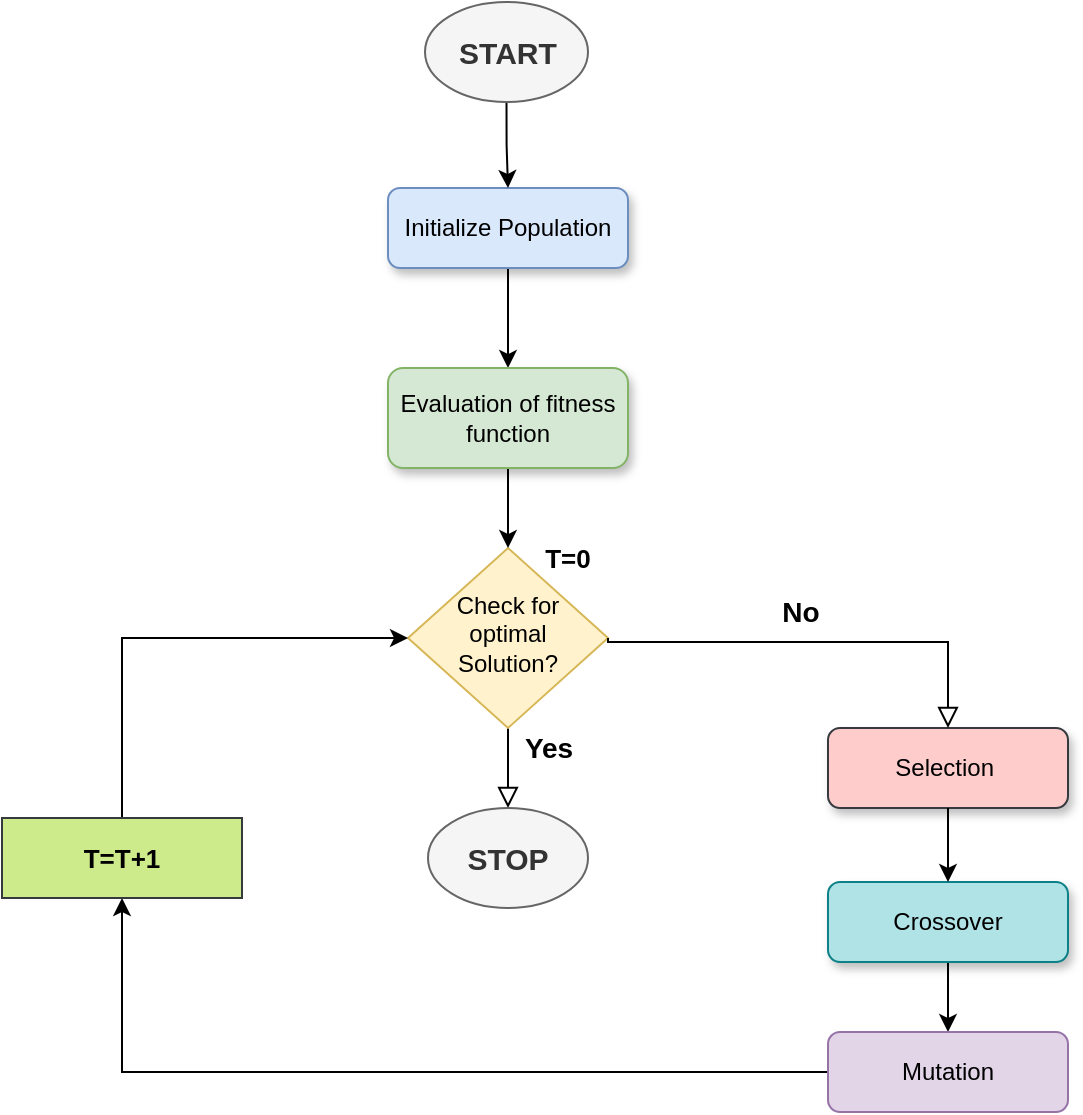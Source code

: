 <mxfile version="21.1.2" type="device">
  <diagram id="C5RBs43oDa-KdzZeNtuy" name="Page-1">
    <mxGraphModel dx="918" dy="584" grid="1" gridSize="10" guides="1" tooltips="1" connect="1" arrows="1" fold="1" page="1" pageScale="1" pageWidth="827" pageHeight="1169" math="0" shadow="0">
      <root>
        <mxCell id="WIyWlLk6GJQsqaUBKTNV-0" />
        <mxCell id="WIyWlLk6GJQsqaUBKTNV-1" parent="WIyWlLk6GJQsqaUBKTNV-0" />
        <mxCell id="ryVj8ows-NFPnC6vdifH-1" value="" style="edgeStyle=orthogonalEdgeStyle;rounded=0;orthogonalLoop=1;jettySize=auto;html=1;" parent="WIyWlLk6GJQsqaUBKTNV-1" source="WIyWlLk6GJQsqaUBKTNV-3" target="NADeT9iaP1b5Xo5kQeLV-0" edge="1">
          <mxGeometry relative="1" as="geometry" />
        </mxCell>
        <mxCell id="WIyWlLk6GJQsqaUBKTNV-3" value="Initialize Population" style="rounded=1;whiteSpace=wrap;html=1;fontSize=12;glass=0;strokeWidth=1;shadow=1;fillColor=#dae8fc;strokeColor=#6c8ebf;" parent="WIyWlLk6GJQsqaUBKTNV-1" vertex="1">
          <mxGeometry x="383" y="143" width="120" height="40" as="geometry" />
        </mxCell>
        <mxCell id="WIyWlLk6GJQsqaUBKTNV-4" value="&lt;b&gt;&lt;font style=&quot;font-size: 14px&quot;&gt;Yes&lt;/font&gt;&lt;/b&gt;" style="rounded=0;html=1;jettySize=auto;orthogonalLoop=1;fontSize=11;endArrow=block;endFill=0;endSize=8;strokeWidth=1;shadow=0;labelBackgroundColor=none;edgeStyle=orthogonalEdgeStyle;" parent="WIyWlLk6GJQsqaUBKTNV-1" source="WIyWlLk6GJQsqaUBKTNV-6" edge="1">
          <mxGeometry x="-0.5" y="20" relative="1" as="geometry">
            <mxPoint as="offset" />
            <mxPoint x="443" y="453" as="targetPoint" />
          </mxGeometry>
        </mxCell>
        <mxCell id="WIyWlLk6GJQsqaUBKTNV-6" value="Check for optimal Solution?" style="rhombus;whiteSpace=wrap;html=1;shadow=0;fontFamily=Helvetica;fontSize=12;align=center;strokeWidth=1;spacing=6;spacingTop=-4;fillColor=#fff2cc;strokeColor=#d6b656;" parent="WIyWlLk6GJQsqaUBKTNV-1" vertex="1">
          <mxGeometry x="393" y="323" width="100" height="90" as="geometry" />
        </mxCell>
        <mxCell id="WIyWlLk6GJQsqaUBKTNV-7" value="Selection&amp;nbsp;" style="rounded=1;whiteSpace=wrap;html=1;fontSize=12;glass=0;strokeWidth=1;shadow=1;fillColor=#ffcccc;strokeColor=#36393d;" parent="WIyWlLk6GJQsqaUBKTNV-1" vertex="1">
          <mxGeometry x="603" y="413" width="120" height="40" as="geometry" />
        </mxCell>
        <mxCell id="NADeT9iaP1b5Xo5kQeLV-6" value="" style="edgeStyle=orthogonalEdgeStyle;rounded=0;orthogonalLoop=1;jettySize=auto;html=1;" parent="WIyWlLk6GJQsqaUBKTNV-1" source="NADeT9iaP1b5Xo5kQeLV-0" target="WIyWlLk6GJQsqaUBKTNV-6" edge="1">
          <mxGeometry relative="1" as="geometry" />
        </mxCell>
        <mxCell id="NADeT9iaP1b5Xo5kQeLV-0" value="Evaluation of fitness function" style="rounded=1;whiteSpace=wrap;html=1;shadow=1;fillColor=#d5e8d4;strokeColor=#82b366;" parent="WIyWlLk6GJQsqaUBKTNV-1" vertex="1">
          <mxGeometry x="383" y="233" width="120" height="50" as="geometry" />
        </mxCell>
        <mxCell id="NADeT9iaP1b5Xo5kQeLV-46" value="" style="edgeStyle=orthogonalEdgeStyle;rounded=0;orthogonalLoop=1;jettySize=auto;html=1;fontSize=14;" parent="WIyWlLk6GJQsqaUBKTNV-1" source="NADeT9iaP1b5Xo5kQeLV-8" target="NADeT9iaP1b5Xo5kQeLV-9" edge="1">
          <mxGeometry relative="1" as="geometry" />
        </mxCell>
        <mxCell id="NADeT9iaP1b5Xo5kQeLV-8" value="Crossover" style="rounded=1;whiteSpace=wrap;html=1;shadow=1;fillColor=#b0e3e6;strokeColor=#0e8088;" parent="WIyWlLk6GJQsqaUBKTNV-1" vertex="1">
          <mxGeometry x="603" y="490" width="120" height="40" as="geometry" />
        </mxCell>
        <mxCell id="NADeT9iaP1b5Xo5kQeLV-19" value="" style="edgeStyle=orthogonalEdgeStyle;rounded=0;orthogonalLoop=1;jettySize=auto;html=1;" parent="WIyWlLk6GJQsqaUBKTNV-1" source="NADeT9iaP1b5Xo5kQeLV-9" target="NADeT9iaP1b5Xo5kQeLV-20" edge="1">
          <mxGeometry relative="1" as="geometry">
            <mxPoint x="273" y="473" as="targetPoint" />
          </mxGeometry>
        </mxCell>
        <mxCell id="NADeT9iaP1b5Xo5kQeLV-9" value="Mutation" style="rounded=1;whiteSpace=wrap;html=1;fillColor=#e1d5e7;strokeColor=#9673a6;" parent="WIyWlLk6GJQsqaUBKTNV-1" vertex="1">
          <mxGeometry x="603" y="565" width="120" height="40" as="geometry" />
        </mxCell>
        <mxCell id="NADeT9iaP1b5Xo5kQeLV-15" value="&lt;b&gt;&lt;font style=&quot;font-size: 15px;&quot;&gt;STOP&lt;/font&gt;&lt;/b&gt;" style="ellipse;whiteSpace=wrap;html=1;fillColor=#f5f5f5;fontColor=#333333;strokeColor=#666666;" parent="WIyWlLk6GJQsqaUBKTNV-1" vertex="1">
          <mxGeometry x="403" y="453" width="80" height="50" as="geometry" />
        </mxCell>
        <mxCell id="ryVj8ows-NFPnC6vdifH-5" style="edgeStyle=orthogonalEdgeStyle;rounded=0;orthogonalLoop=1;jettySize=auto;html=1;exitX=0.5;exitY=0;exitDx=0;exitDy=0;entryX=0;entryY=0.5;entryDx=0;entryDy=0;" parent="WIyWlLk6GJQsqaUBKTNV-1" source="NADeT9iaP1b5Xo5kQeLV-20" target="WIyWlLk6GJQsqaUBKTNV-6" edge="1">
          <mxGeometry relative="1" as="geometry" />
        </mxCell>
        <mxCell id="NADeT9iaP1b5Xo5kQeLV-20" value="&lt;b&gt;&lt;font style=&quot;font-size: 13px;&quot;&gt;T=T+1&lt;/font&gt;&lt;/b&gt;" style="rounded=0;whiteSpace=wrap;html=1;fillColor=#cdeb8b;strokeColor=#36393d;" parent="WIyWlLk6GJQsqaUBKTNV-1" vertex="1">
          <mxGeometry x="190" y="458" width="120" height="40" as="geometry" />
        </mxCell>
        <mxCell id="NADeT9iaP1b5Xo5kQeLV-25" value="&lt;font style=&quot;font-size: 14px&quot;&gt;&lt;b&gt;No&lt;/b&gt;&lt;/font&gt;" style="rounded=0;html=1;jettySize=auto;orthogonalLoop=1;fontSize=11;endArrow=block;endFill=0;endSize=8;strokeWidth=1;shadow=0;labelBackgroundColor=none;edgeStyle=orthogonalEdgeStyle;exitX=1;exitY=0.5;exitDx=0;exitDy=0;" parent="WIyWlLk6GJQsqaUBKTNV-1" source="WIyWlLk6GJQsqaUBKTNV-6" target="WIyWlLk6GJQsqaUBKTNV-7" edge="1">
          <mxGeometry x="-0.091" y="15" relative="1" as="geometry">
            <mxPoint as="offset" />
            <mxPoint x="493" y="313" as="sourcePoint" />
            <mxPoint x="680" y="325.5" as="targetPoint" />
            <Array as="points">
              <mxPoint x="493" y="370" />
              <mxPoint x="663" y="370" />
            </Array>
          </mxGeometry>
        </mxCell>
        <mxCell id="NADeT9iaP1b5Xo5kQeLV-26" value="&lt;b&gt;&lt;font style=&quot;font-size: 13px;&quot;&gt;T=0&lt;/font&gt;&lt;/b&gt;" style="text;html=1;strokeColor=none;fillColor=none;align=center;verticalAlign=middle;whiteSpace=wrap;rounded=0;" parent="WIyWlLk6GJQsqaUBKTNV-1" vertex="1">
          <mxGeometry x="443" y="313" width="60" height="30" as="geometry" />
        </mxCell>
        <mxCell id="NADeT9iaP1b5Xo5kQeLV-45" value="" style="endArrow=classic;html=1;rounded=0;fontSize=14;exitX=0.5;exitY=1;exitDx=0;exitDy=0;entryX=0.5;entryY=0;entryDx=0;entryDy=0;" parent="WIyWlLk6GJQsqaUBKTNV-1" source="WIyWlLk6GJQsqaUBKTNV-7" target="NADeT9iaP1b5Xo5kQeLV-8" edge="1">
          <mxGeometry width="50" height="50" relative="1" as="geometry">
            <mxPoint x="560" y="413" as="sourcePoint" />
            <mxPoint x="630" y="413" as="targetPoint" />
          </mxGeometry>
        </mxCell>
        <mxCell id="ryVj8ows-NFPnC6vdifH-3" style="edgeStyle=orthogonalEdgeStyle;rounded=0;orthogonalLoop=1;jettySize=auto;html=1;exitX=0.5;exitY=1;exitDx=0;exitDy=0;entryX=0.5;entryY=0;entryDx=0;entryDy=0;" parent="WIyWlLk6GJQsqaUBKTNV-1" source="ryVj8ows-NFPnC6vdifH-2" target="WIyWlLk6GJQsqaUBKTNV-3" edge="1">
          <mxGeometry relative="1" as="geometry" />
        </mxCell>
        <mxCell id="ryVj8ows-NFPnC6vdifH-2" value="&lt;b&gt;&lt;font style=&quot;font-size: 15px;&quot;&gt;START&lt;/font&gt;&lt;/b&gt;" style="ellipse;whiteSpace=wrap;html=1;fillColor=#f5f5f5;fontColor=#333333;strokeColor=#666666;" parent="WIyWlLk6GJQsqaUBKTNV-1" vertex="1">
          <mxGeometry x="401.5" y="50" width="81.5" height="50" as="geometry" />
        </mxCell>
      </root>
    </mxGraphModel>
  </diagram>
</mxfile>
